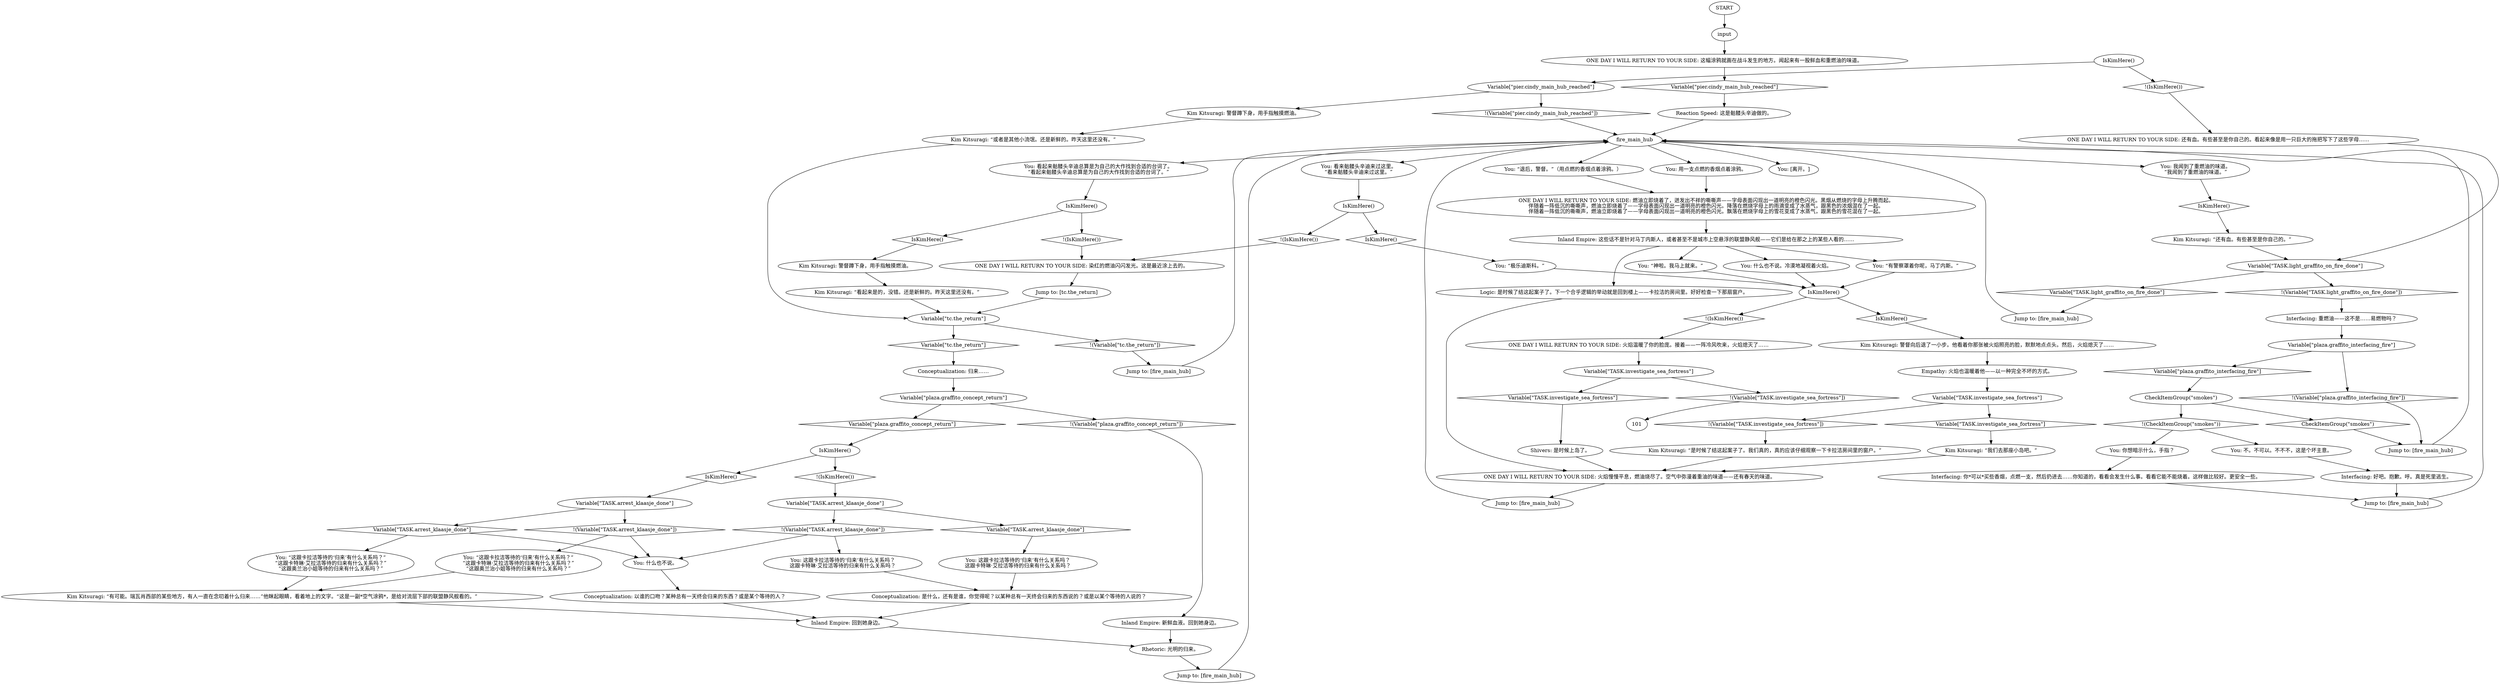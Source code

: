 # PLAZA / GRAFFITO
# There's a giant graffito on the plaza outside:
#Un jour je serai de retour près de toi
# ==================================================
digraph G {
	  0 [label="START"];
	  1 [label="input"];
	  2 [label="You: 什么也不说。冷漠地凝视着火焰。"];
	  3 [label="IsKimHere()"];
	  4 [label="IsKimHere()", shape=diamond];
	  5 [label="!(IsKimHere())", shape=diamond];
	  6 [label="ONE DAY I WILL RETURN TO YOUR SIDE: 火焰慢慢平息，燃油烧尽了。空气中弥漫着重油的味道——还有春天的味道。"];
	  7 [label="You: “有警察罩着你呢，马丁内斯。”"];
	  8 [label="Variable[\"TASK.arrest_klaasje_done\"]"];
	  9 [label="Variable[\"TASK.arrest_klaasje_done\"]", shape=diamond];
	  10 [label="!(Variable[\"TASK.arrest_klaasje_done\"])", shape=diamond];
	  11 [label="Interfacing: 你*可以*买些香烟，点燃一支，然后扔进去……你知道的，看看会发生什么事。看看它能不能烧着。这样做比较好。更安全一些。"];
	  12 [label="Rhetoric: 光明的归来。"];
	  13 [label="Jump to: [fire_main_hub]"];
	  14 [label="ONE DAY I WILL RETURN TO YOUR SIDE: 染红的燃油闪闪发光。这是最近涂上去的。"];
	  15 [label="You: 看来骷髅头辛迪来过这里。\n“看来骷髅头辛迪来过这里。”"];
	  16 [label="You: [离开。]"];
	  17 [label="You: 不。不可以。不不不，这是个坏主意。"];
	  18 [label="You: 这跟卡拉洁等待的‘归来’有什么关系吗？\n这跟卡特琳·艾拉洁等待的归来有什么关系吗？"];
	  19 [label="Inland Empire: 回到她身边。"];
	  20 [label="You: “退后，警督。”（用点燃的香烟点着涂鸦。）"];
	  21 [label="Conceptualization: 以谁的口吻？某种总有一天终会归来的东西？或是某个等待的人？"];
	  22 [label="Kim Kitsuragi: “或者是其他小流氓。还是新鲜的。昨天这里还没有。”"];
	  23 [label="Kim Kitsuragi: “有可能。瑞瓦肖西部的某些地方，有人一直在念叨着什么归来……”他眯起眼睛，看着地上的文字。“这是一副*空气涂鸦*，是给对流层下部的联盟静风舰看的。”"];
	  24 [label="Interfacing: 重燃油——这不是……易燃物吗？"];
	  25 [label="You: 用一支点燃的香烟点着涂鸦。"];
	  26 [label="Interfacing: 好吧。抱歉。呼。真是死里逃生。"];
	  27 [label="Variable[\"TASK.investigate_sea_fortress\"]"];
	  28 [label="Variable[\"TASK.investigate_sea_fortress\"]", shape=diamond];
	  29 [label="!(Variable[\"TASK.investigate_sea_fortress\"])", shape=diamond];
	  30 [label="Inland Empire: 新鲜血液。回到她身边。"];
	  31 [label="Variable[\"plaza.graffito_concept_return\"]"];
	  32 [label="Variable[\"plaza.graffito_concept_return\"]", shape=diamond];
	  33 [label="!(Variable[\"plaza.graffito_concept_return\"])", shape=diamond];
	  34 [label="ONE DAY I WILL RETURN TO YOUR SIDE: 火焰温暖了你的脸庞。接着——一阵冷风吹来，火焰熄灭了……"];
	  35 [label="Kim Kitsuragi: “是时候了结这起案子了。我们真的，真的应该仔细观察一下卡拉洁房间里的窗户。”"];
	  36 [label="IsKimHere()"];
	  37 [label="IsKimHere()", shape=diamond];
	  38 [label="!(IsKimHere())", shape=diamond];
	  39 [label="Conceptualization: 是什么，还有是谁，你觉得呢？以某种总有一天终会归来的东西说的？或是以某个等待的人说的？"];
	  40 [label="Jump to: [fire_main_hub]"];
	  41 [label="Variable[\"TASK.investigate_sea_fortress\"]"];
	  42 [label="Variable[\"TASK.investigate_sea_fortress\"]", shape=diamond];
	  43 [label="!(Variable[\"TASK.investigate_sea_fortress\"])", shape=diamond];
	  44 [label="Jump to: [fire_main_hub]"];
	  45 [label="Variable[\"plaza.graffito_interfacing_fire\"]"];
	  46 [label="Variable[\"plaza.graffito_interfacing_fire\"]", shape=diamond];
	  47 [label="!(Variable[\"plaza.graffito_interfacing_fire\"])", shape=diamond];
	  48 [label="Variable[\"TASK.arrest_klaasje_done\"]"];
	  49 [label="Variable[\"TASK.arrest_klaasje_done\"]", shape=diamond];
	  50 [label="!(Variable[\"TASK.arrest_klaasje_done\"])", shape=diamond];
	  51 [label="Variable[\"tc.the_return\"]"];
	  52 [label="Variable[\"tc.the_return\"]", shape=diamond];
	  53 [label="!(Variable[\"tc.the_return\"])", shape=diamond];
	  54 [label="ONE DAY I WILL RETURN TO YOUR SIDE: 燃油立即烧着了，迸发出不祥的嘶嘶声——字母表面闪现出一道明亮的橙色闪光。黑烟从燃烧的字母上升腾而起。\n伴随着一阵低沉的嘶嘶声，燃油立即烧着了——字母表面闪现出一道明亮的橙色闪光。降落在燃烧字母上的雨滴变成了水蒸气，跟黑色的浓烟混在了一起。\n伴随着一阵低沉的嘶嘶声，燃油立即烧着了——字母表面闪现出一道明亮的橙色闪光。飘落在燃烧字母上的雪花变成了水蒸气，跟黑色的雪花混在了一起。"];
	  55 [label="IsKimHere()"];
	  56 [label="IsKimHere()", shape=diamond];
	  57 [label="!(IsKimHere())", shape=diamond];
	  58 [label="Empathy: 火焰也温暖着他——以一种完全不坏的方式。"];
	  59 [label="You: “这跟卡拉洁等待的‘归来’有什么关系吗？”\n“这跟卡特琳·艾拉洁等待的归来有什么关系吗？”\n“这跟奥兰治小姐等待的归来有什么关系吗？”"];
	  60 [label="Conceptualization: 归来……"];
	  61 [label="CheckItemGroup(\"smokes\")"];
	  62 [label="CheckItemGroup(\"smokes\")", shape=diamond];
	  63 [label="!(CheckItemGroup(\"smokes\"))", shape=diamond];
	  64 [label="You: 这跟卡拉洁等待的‘归来’有什么关系吗？\n这跟卡特琳·艾拉洁等待的归来有什么关系吗？"];
	  65 [label="Jump to: [fire_main_hub]"];
	  66 [label="Jump to: [fire_main_hub]"];
	  67 [label="Kim Kitsuragi: “我们去那座小岛吧。”"];
	  68 [label="ONE DAY I WILL RETURN TO YOUR SIDE: 还有血。有些甚至是你自己的。看起来像是用一只巨大的拖把写下了这些字母……"];
	  69 [label="Variable[\"TASK.light_graffito_on_fire_done\"]"];
	  70 [label="Variable[\"TASK.light_graffito_on_fire_done\"]", shape=diamond];
	  71 [label="!(Variable[\"TASK.light_graffito_on_fire_done\"])", shape=diamond];
	  72 [label="You: 我闻到了重燃油的味道。\n“我闻到了重燃油的味道。”"];
	  73 [label="Kim Kitsuragi: 警督蹲下身，用手指触摸燃油。"];
	  74 [label="You: “神啦。我马上就来。”"];
	  75 [label="You: “这跟卡拉洁等待的‘归来’有什么关系吗？”\n“这跟卡特琳·艾拉洁等待的归来有什么关系吗？”\n“这跟奥兰治小姐等待的归来有什么关系吗？”"];
	  76 [label="Jump to: [fire_main_hub]"];
	  77 [label="Inland Empire: 这些话不是针对马丁内斯人，或者甚至不是城市上空悬浮的联盟静风舰——它们是给在那之上的某些人看的……"];
	  78 [label="Kim Kitsuragi: 警督向后退了一小步。他看着你那张被火焰照亮的脸，默默地点点头。然后，火焰熄灭了……"];
	  79 [label="Shivers: 是时候上岛了。"];
	  80 [label="Jump to: [tc.the_return]"];
	  81 [label="IsKimHere()"];
	  82 [label="IsKimHere()", shape=diamond];
	  83 [label="!(IsKimHere())", shape=diamond];
	  84 [label="You: 看起来骷髅头辛迪总算是为自己的大作找到合适的台词了。\n“看起来骷髅头辛迪总算是为自己的大作找到合适的台词了。”"];
	  85 [label="Kim Kitsuragi: “还有血。有些甚至是你自己的。”"];
	  86 [label="You: 你想暗示什么，手指？"];
	  87 [label="Reaction Speed: 这是骷髅头辛迪做的。"];
	  88 [label="You: 什么也不说。"];
	  89 [label="ONE DAY I WILL RETURN TO YOUR SIDE: 这幅涂鸦就画在战斗发生的地方。闻起来有一股鲜血和重燃油的味道。"];
	  90 [label="fire_main_hub"];
	  91 [label="Kim Kitsuragi: “看起来是的，没错。还是新鲜的。昨天这里还没有。”"];
	  92 [label="IsKimHere()"];
	  93 [label="IsKimHere()", shape=diamond];
	  94 [label="!(IsKimHere())", shape=diamond];
	  95 [label="Variable[\"pier.cindy_main_hub_reached\"]"];
	  96 [label="Variable[\"pier.cindy_main_hub_reached\"]", shape=diamond];
	  97 [label="!(Variable[\"pier.cindy_main_hub_reached\"])", shape=diamond];
	  98 [label="Kim Kitsuragi: 警督蹲下身，用手指触摸燃油。"];
	  99 [label="You: “极乐迪斯科。”"];
	  100 [label="Logic: 是时候了结这起案子了。下一个合乎逻辑的举动就是回到楼上——卡拉洁的房间里。好好检查一下那扇窗户。"];
	  0 -> 1
	  1 -> 89
	  2 -> 55
	  3 -> 4
	  3 -> 5
	  4 -> 99
	  5 -> 14
	  6 -> 40
	  7 -> 55
	  8 -> 9
	  8 -> 10
	  9 -> 64
	  10 -> 88
	  10 -> 18
	  11 -> 13
	  12 -> 76
	  13 -> 90
	  14 -> 80
	  15 -> 3
	  17 -> 26
	  18 -> 39
	  19 -> 12
	  20 -> 54
	  21 -> 19
	  22 -> 51
	  23 -> 19
	  24 -> 45
	  25 -> 54
	  26 -> 13
	  27 -> 28
	  27 -> 29
	  28 -> 67
	  29 -> 35
	  30 -> 12
	  31 -> 32
	  31 -> 33
	  32 -> 81
	  33 -> 30
	  34 -> 41
	  35 -> 6
	  36 -> 37
	  36 -> 38
	  37 -> 73
	  38 -> 14
	  39 -> 19
	  40 -> 90
	  41 -> 42
	  41 -> 43
	  42 -> 79
	  43 -> 101
	  44 -> 90
	  45 -> 46
	  45 -> 47
	  46 -> 61
	  47 -> 66
	  48 -> 49
	  48 -> 50
	  49 -> 88
	  49 -> 75
	  50 -> 88
	  50 -> 59
	  51 -> 52
	  51 -> 53
	  52 -> 60
	  53 -> 44
	  54 -> 77
	  55 -> 56
	  55 -> 57
	  56 -> 78
	  57 -> 34
	  58 -> 27
	  59 -> 23
	  60 -> 31
	  61 -> 62
	  61 -> 63
	  62 -> 66
	  63 -> 17
	  63 -> 86
	  64 -> 39
	  65 -> 90
	  66 -> 90
	  67 -> 6
	  68 -> 69
	  69 -> 70
	  69 -> 71
	  70 -> 65
	  71 -> 24
	  72 -> 93
	  73 -> 91
	  74 -> 55
	  75 -> 23
	  76 -> 90
	  77 -> 74
	  77 -> 2
	  77 -> 100
	  77 -> 7
	  78 -> 58
	  79 -> 6
	  80 -> 51
	  81 -> 82
	  81 -> 83
	  82 -> 48
	  83 -> 8
	  84 -> 36
	  85 -> 69
	  86 -> 11
	  87 -> 90
	  88 -> 21
	  89 -> 96
	  90 -> 72
	  90 -> 15
	  90 -> 16
	  90 -> 84
	  90 -> 20
	  90 -> 25
	  91 -> 51
	  92 -> 94
	  92 -> 95
	  93 -> 85
	  94 -> 68
	  95 -> 97
	  95 -> 98
	  96 -> 87
	  97 -> 90
	  98 -> 22
	  99 -> 55
	  100 -> 6
}

